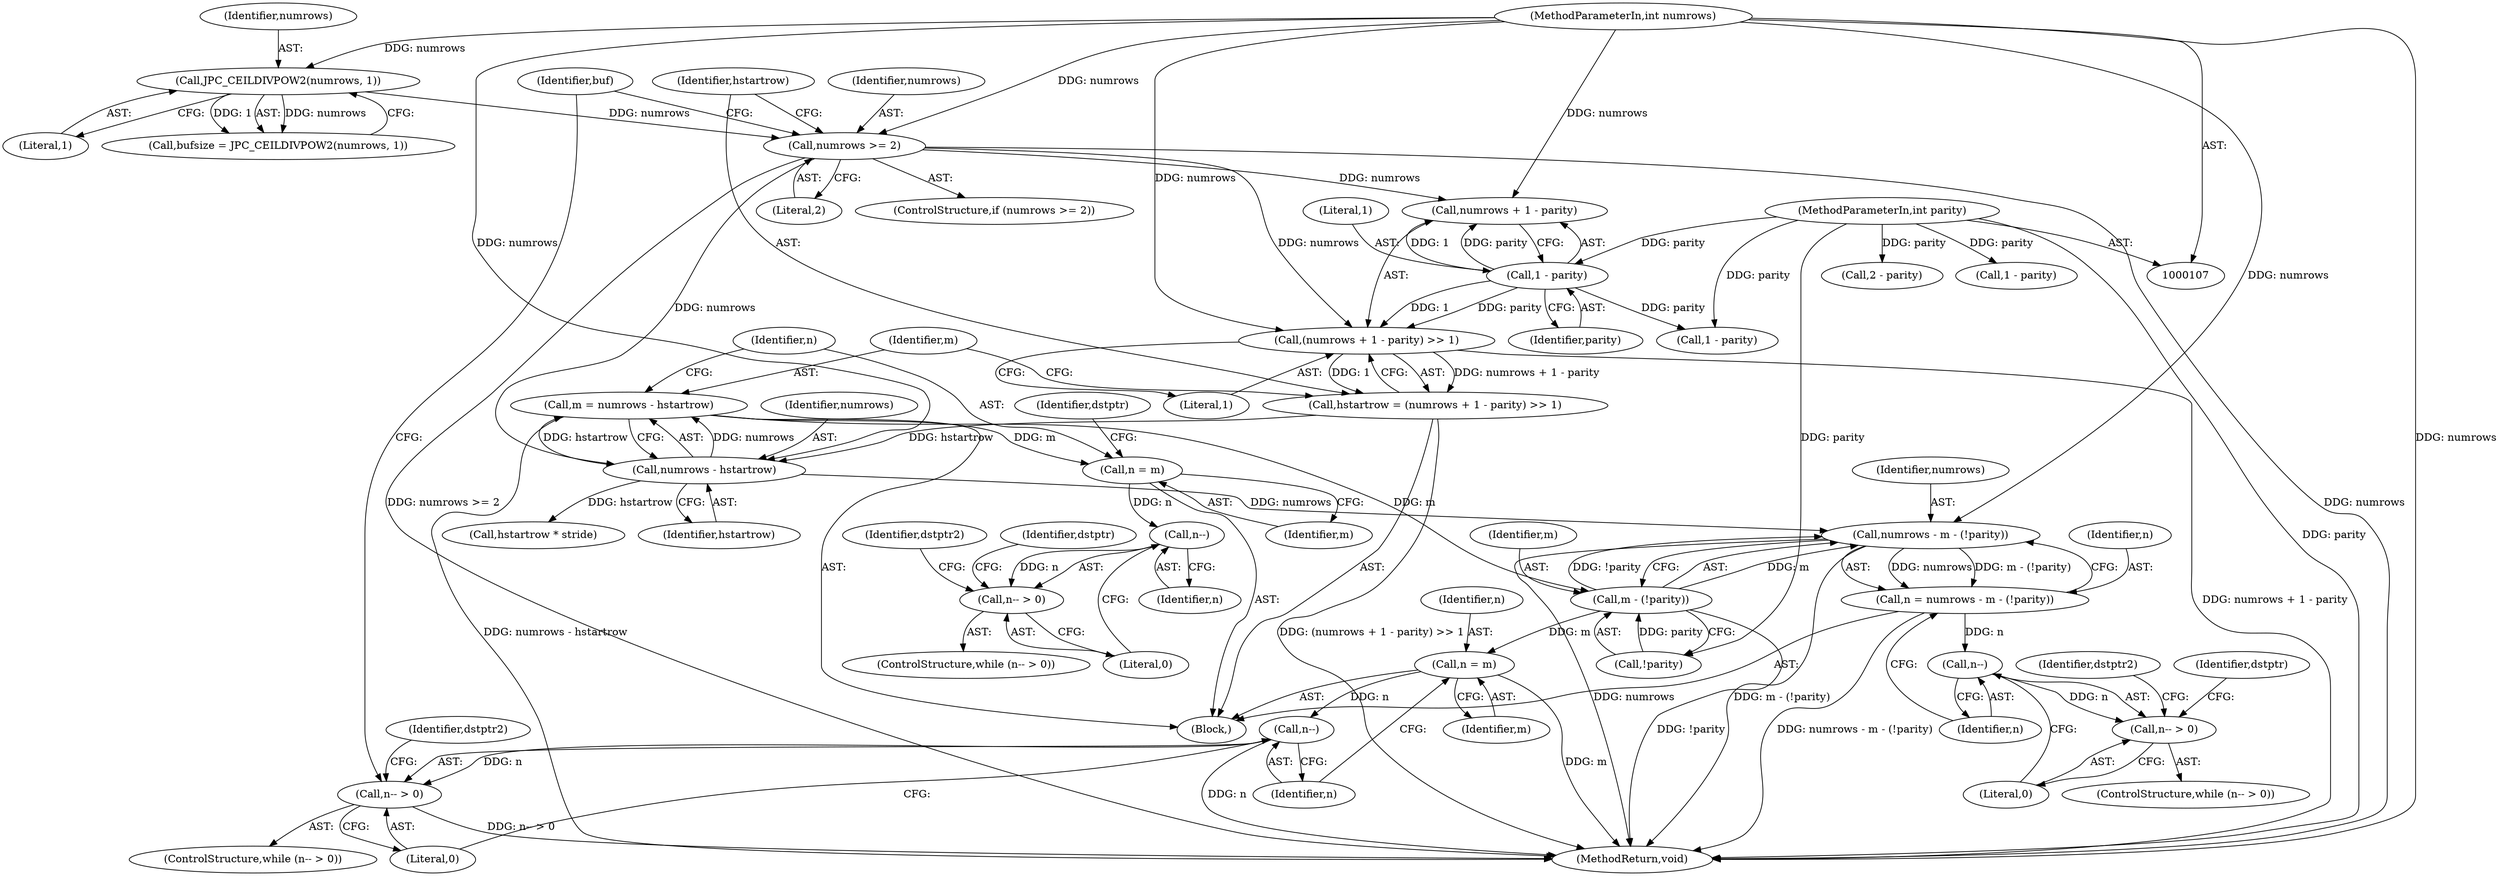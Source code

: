 digraph "0_jasper_4a59cfaf9ab3d48fca4a15c0d2674bf7138e3d1a_1@integer" {
"1000162" [label="(Call,m = numrows - hstartrow)"];
"1000164" [label="(Call,numrows - hstartrow)"];
"1000109" [label="(MethodParameterIn,int numrows)"];
"1000149" [label="(Call,numrows >= 2)"];
"1000116" [label="(Call,JPC_CEILDIVPOW2(numrows, 1))"];
"1000153" [label="(Call,hstartrow = (numrows + 1 - parity) >> 1)"];
"1000155" [label="(Call,(numrows + 1 - parity) >> 1)"];
"1000158" [label="(Call,1 - parity)"];
"1000111" [label="(MethodParameterIn,int parity)"];
"1000167" [label="(Call,n = m)"];
"1000185" [label="(Call,n--)"];
"1000184" [label="(Call,n-- > 0)"];
"1000246" [label="(Call,m - (!parity))"];
"1000244" [label="(Call,numrows - m - (!parity))"];
"1000242" [label="(Call,n = numrows - m - (!parity))"];
"1000252" [label="(Call,n--)"];
"1000251" [label="(Call,n-- > 0)"];
"1000300" [label="(Call,n = m)"];
"1000305" [label="(Call,n--)"];
"1000304" [label="(Call,n-- > 0)"];
"1000116" [label="(Call,JPC_CEILDIVPOW2(numrows, 1))"];
"1000307" [label="(Literal,0)"];
"1000184" [label="(Call,n-- > 0)"];
"1000109" [label="(MethodParameterIn,int numrows)"];
"1000111" [label="(MethodParameterIn,int parity)"];
"1000247" [label="(Identifier,m)"];
"1000117" [label="(Identifier,numrows)"];
"1000244" [label="(Call,numrows - m - (!parity))"];
"1000302" [label="(Identifier,m)"];
"1000179" [label="(Call,1 - parity)"];
"1000163" [label="(Identifier,m)"];
"1000243" [label="(Identifier,n)"];
"1000151" [label="(Literal,2)"];
"1000223" [label="(Identifier,dstptr)"];
"1000114" [label="(Call,bufsize = JPC_CEILDIVPOW2(numrows, 1))"];
"1000347" [label="(MethodReturn,void)"];
"1000242" [label="(Call,n = numrows - m - (!parity))"];
"1000303" [label="(ControlStructure,while (n-- > 0))"];
"1000167" [label="(Call,n = m)"];
"1000251" [label="(Call,n-- > 0)"];
"1000166" [label="(Identifier,hstartrow)"];
"1000253" [label="(Identifier,n)"];
"1000118" [label="(Literal,1)"];
"1000300" [label="(Call,n = m)"];
"1000304" [label="(Call,n-- > 0)"];
"1000190" [label="(Identifier,dstptr2)"];
"1000254" [label="(Literal,0)"];
"1000186" [label="(Identifier,n)"];
"1000342" [label="(Identifier,buf)"];
"1000168" [label="(Identifier,n)"];
"1000156" [label="(Call,numrows + 1 - parity)"];
"1000152" [label="(Block,)"];
"1000150" [label="(Identifier,numrows)"];
"1000187" [label="(Literal,0)"];
"1000257" [label="(Identifier,dstptr2)"];
"1000301" [label="(Identifier,n)"];
"1000306" [label="(Identifier,n)"];
"1000159" [label="(Literal,1)"];
"1000246" [label="(Call,m - (!parity))"];
"1000165" [label="(Identifier,numrows)"];
"1000149" [label="(Call,numrows >= 2)"];
"1000294" [label="(Call,hstartrow * stride)"];
"1000238" [label="(Call,2 - parity)"];
"1000161" [label="(Literal,1)"];
"1000183" [label="(ControlStructure,while (n-- > 0))"];
"1000158" [label="(Call,1 - parity)"];
"1000310" [label="(Identifier,dstptr2)"];
"1000228" [label="(Call,1 - parity)"];
"1000185" [label="(Call,n--)"];
"1000245" [label="(Identifier,numrows)"];
"1000252" [label="(Call,n--)"];
"1000250" [label="(ControlStructure,while (n-- > 0))"];
"1000155" [label="(Call,(numrows + 1 - parity) >> 1)"];
"1000148" [label="(ControlStructure,if (numrows >= 2))"];
"1000169" [label="(Identifier,m)"];
"1000164" [label="(Call,numrows - hstartrow)"];
"1000162" [label="(Call,m = numrows - hstartrow)"];
"1000154" [label="(Identifier,hstartrow)"];
"1000160" [label="(Identifier,parity)"];
"1000248" [label="(Call,!parity)"];
"1000171" [label="(Identifier,dstptr)"];
"1000153" [label="(Call,hstartrow = (numrows + 1 - parity) >> 1)"];
"1000305" [label="(Call,n--)"];
"1000290" [label="(Identifier,dstptr)"];
"1000162" -> "1000152"  [label="AST: "];
"1000162" -> "1000164"  [label="CFG: "];
"1000163" -> "1000162"  [label="AST: "];
"1000164" -> "1000162"  [label="AST: "];
"1000168" -> "1000162"  [label="CFG: "];
"1000162" -> "1000347"  [label="DDG: numrows - hstartrow"];
"1000164" -> "1000162"  [label="DDG: numrows"];
"1000164" -> "1000162"  [label="DDG: hstartrow"];
"1000162" -> "1000167"  [label="DDG: m"];
"1000162" -> "1000246"  [label="DDG: m"];
"1000164" -> "1000166"  [label="CFG: "];
"1000165" -> "1000164"  [label="AST: "];
"1000166" -> "1000164"  [label="AST: "];
"1000109" -> "1000164"  [label="DDG: numrows"];
"1000149" -> "1000164"  [label="DDG: numrows"];
"1000153" -> "1000164"  [label="DDG: hstartrow"];
"1000164" -> "1000244"  [label="DDG: numrows"];
"1000164" -> "1000294"  [label="DDG: hstartrow"];
"1000109" -> "1000107"  [label="AST: "];
"1000109" -> "1000347"  [label="DDG: numrows"];
"1000109" -> "1000116"  [label="DDG: numrows"];
"1000109" -> "1000149"  [label="DDG: numrows"];
"1000109" -> "1000155"  [label="DDG: numrows"];
"1000109" -> "1000156"  [label="DDG: numrows"];
"1000109" -> "1000244"  [label="DDG: numrows"];
"1000149" -> "1000148"  [label="AST: "];
"1000149" -> "1000151"  [label="CFG: "];
"1000150" -> "1000149"  [label="AST: "];
"1000151" -> "1000149"  [label="AST: "];
"1000154" -> "1000149"  [label="CFG: "];
"1000342" -> "1000149"  [label="CFG: "];
"1000149" -> "1000347"  [label="DDG: numrows >= 2"];
"1000149" -> "1000347"  [label="DDG: numrows"];
"1000116" -> "1000149"  [label="DDG: numrows"];
"1000149" -> "1000155"  [label="DDG: numrows"];
"1000149" -> "1000156"  [label="DDG: numrows"];
"1000116" -> "1000114"  [label="AST: "];
"1000116" -> "1000118"  [label="CFG: "];
"1000117" -> "1000116"  [label="AST: "];
"1000118" -> "1000116"  [label="AST: "];
"1000114" -> "1000116"  [label="CFG: "];
"1000116" -> "1000114"  [label="DDG: numrows"];
"1000116" -> "1000114"  [label="DDG: 1"];
"1000153" -> "1000152"  [label="AST: "];
"1000153" -> "1000155"  [label="CFG: "];
"1000154" -> "1000153"  [label="AST: "];
"1000155" -> "1000153"  [label="AST: "];
"1000163" -> "1000153"  [label="CFG: "];
"1000153" -> "1000347"  [label="DDG: (numrows + 1 - parity) >> 1"];
"1000155" -> "1000153"  [label="DDG: numrows + 1 - parity"];
"1000155" -> "1000153"  [label="DDG: 1"];
"1000155" -> "1000161"  [label="CFG: "];
"1000156" -> "1000155"  [label="AST: "];
"1000161" -> "1000155"  [label="AST: "];
"1000155" -> "1000347"  [label="DDG: numrows + 1 - parity"];
"1000158" -> "1000155"  [label="DDG: 1"];
"1000158" -> "1000155"  [label="DDG: parity"];
"1000158" -> "1000156"  [label="AST: "];
"1000158" -> "1000160"  [label="CFG: "];
"1000159" -> "1000158"  [label="AST: "];
"1000160" -> "1000158"  [label="AST: "];
"1000156" -> "1000158"  [label="CFG: "];
"1000158" -> "1000156"  [label="DDG: 1"];
"1000158" -> "1000156"  [label="DDG: parity"];
"1000111" -> "1000158"  [label="DDG: parity"];
"1000158" -> "1000179"  [label="DDG: parity"];
"1000111" -> "1000107"  [label="AST: "];
"1000111" -> "1000347"  [label="DDG: parity"];
"1000111" -> "1000179"  [label="DDG: parity"];
"1000111" -> "1000228"  [label="DDG: parity"];
"1000111" -> "1000238"  [label="DDG: parity"];
"1000111" -> "1000248"  [label="DDG: parity"];
"1000167" -> "1000152"  [label="AST: "];
"1000167" -> "1000169"  [label="CFG: "];
"1000168" -> "1000167"  [label="AST: "];
"1000169" -> "1000167"  [label="AST: "];
"1000171" -> "1000167"  [label="CFG: "];
"1000167" -> "1000185"  [label="DDG: n"];
"1000185" -> "1000184"  [label="AST: "];
"1000185" -> "1000186"  [label="CFG: "];
"1000186" -> "1000185"  [label="AST: "];
"1000187" -> "1000185"  [label="CFG: "];
"1000185" -> "1000184"  [label="DDG: n"];
"1000184" -> "1000183"  [label="AST: "];
"1000184" -> "1000187"  [label="CFG: "];
"1000187" -> "1000184"  [label="AST: "];
"1000190" -> "1000184"  [label="CFG: "];
"1000223" -> "1000184"  [label="CFG: "];
"1000246" -> "1000244"  [label="AST: "];
"1000246" -> "1000248"  [label="CFG: "];
"1000247" -> "1000246"  [label="AST: "];
"1000248" -> "1000246"  [label="AST: "];
"1000244" -> "1000246"  [label="CFG: "];
"1000246" -> "1000347"  [label="DDG: !parity"];
"1000246" -> "1000244"  [label="DDG: m"];
"1000246" -> "1000244"  [label="DDG: !parity"];
"1000248" -> "1000246"  [label="DDG: parity"];
"1000246" -> "1000300"  [label="DDG: m"];
"1000244" -> "1000242"  [label="AST: "];
"1000245" -> "1000244"  [label="AST: "];
"1000242" -> "1000244"  [label="CFG: "];
"1000244" -> "1000347"  [label="DDG: numrows"];
"1000244" -> "1000347"  [label="DDG: m - (!parity)"];
"1000244" -> "1000242"  [label="DDG: numrows"];
"1000244" -> "1000242"  [label="DDG: m - (!parity)"];
"1000242" -> "1000152"  [label="AST: "];
"1000243" -> "1000242"  [label="AST: "];
"1000253" -> "1000242"  [label="CFG: "];
"1000242" -> "1000347"  [label="DDG: numrows - m - (!parity)"];
"1000242" -> "1000252"  [label="DDG: n"];
"1000252" -> "1000251"  [label="AST: "];
"1000252" -> "1000253"  [label="CFG: "];
"1000253" -> "1000252"  [label="AST: "];
"1000254" -> "1000252"  [label="CFG: "];
"1000252" -> "1000251"  [label="DDG: n"];
"1000251" -> "1000250"  [label="AST: "];
"1000251" -> "1000254"  [label="CFG: "];
"1000254" -> "1000251"  [label="AST: "];
"1000257" -> "1000251"  [label="CFG: "];
"1000290" -> "1000251"  [label="CFG: "];
"1000300" -> "1000152"  [label="AST: "];
"1000300" -> "1000302"  [label="CFG: "];
"1000301" -> "1000300"  [label="AST: "];
"1000302" -> "1000300"  [label="AST: "];
"1000306" -> "1000300"  [label="CFG: "];
"1000300" -> "1000347"  [label="DDG: m"];
"1000300" -> "1000305"  [label="DDG: n"];
"1000305" -> "1000304"  [label="AST: "];
"1000305" -> "1000306"  [label="CFG: "];
"1000306" -> "1000305"  [label="AST: "];
"1000307" -> "1000305"  [label="CFG: "];
"1000305" -> "1000347"  [label="DDG: n"];
"1000305" -> "1000304"  [label="DDG: n"];
"1000304" -> "1000303"  [label="AST: "];
"1000304" -> "1000307"  [label="CFG: "];
"1000307" -> "1000304"  [label="AST: "];
"1000310" -> "1000304"  [label="CFG: "];
"1000342" -> "1000304"  [label="CFG: "];
"1000304" -> "1000347"  [label="DDG: n-- > 0"];
}
